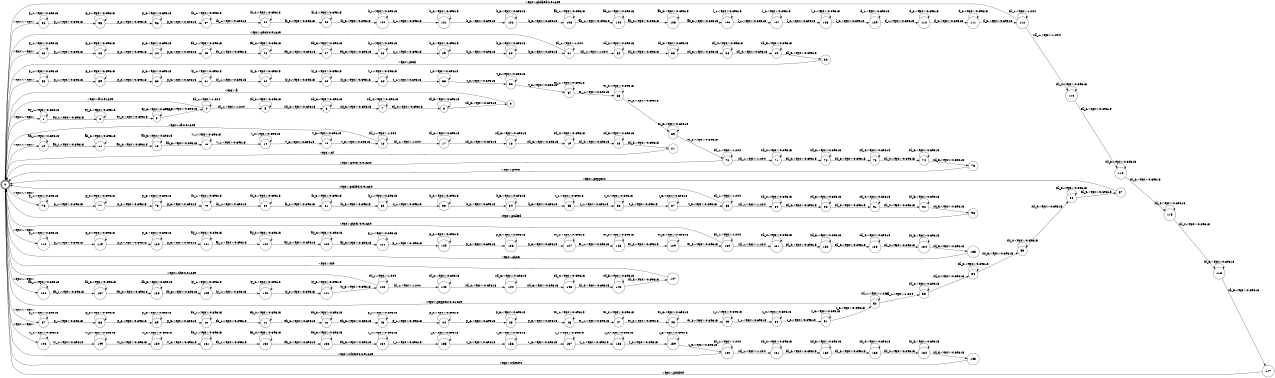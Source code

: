 digraph FST {
rankdir = LR;
size = "8.5,11";
center = 1;
orientation = Portrait;
ranksep = "0.4";
nodesep = "0.25";
0 [label = "0", shape = doublecircle, style = bold, fontsize = 14]
	0 -> 1 [label = "<eps>:<eps>", fontsize = 14];
	0 -> 10 [label = "<eps>:<eps>", fontsize = 14];
	0 -> 22 [label = "<eps>:<eps>", fontsize = 14];
	0 -> 37 [label = "<eps>:<eps>", fontsize = 14];
	0 -> 58 [label = "<eps>:<eps>", fontsize = 14];
	0 -> 76 [label = "<eps>:<eps>", fontsize = 14];
	0 -> 94 [label = "<eps>:<eps>", fontsize = 14];
	0 -> 118 [label = "<eps>:<eps>", fontsize = 14];
	0 -> 136 [label = "<eps>:<eps>", fontsize = 14];
	0 -> 148 [label = "<eps>:<eps>", fontsize = 14];
1 [label = "1", shape = circle, style = solid, fontsize = 14]
	1 -> 1 [label = "ey_1:<eps>/0.69315", fontsize = 14];
	1 -> 2 [label = "ey_1:<eps>/0.69315", fontsize = 14];
2 [label = "2", shape = circle, style = solid, fontsize = 14]
	2 -> 2 [label = "ey_2:<eps>/0.69315", fontsize = 14];
	2 -> 3 [label = "ey_2:<eps>/0.69315", fontsize = 14];
3 [label = "3", shape = circle, style = solid, fontsize = 14]
	3 -> 3 [label = "ey_3:<eps>/0.69315", fontsize = 14];
	3 -> 4 [label = "ey_3:<eps>/0.69315", fontsize = 14];
4 [label = "4", shape = circle, style = solid, fontsize = 14]
	4 -> 0 [label = "<eps>:a/0.91629", fontsize = 14];
	4 -> 4 [label = "sil_1:<eps>/1.204", fontsize = 14];
	4 -> 5 [label = "sil_1:<eps>/1.204", fontsize = 14];
5 [label = "5", shape = circle, style = solid, fontsize = 14]
	5 -> 5 [label = "sil_2:<eps>/0.69315", fontsize = 14];
	5 -> 6 [label = "sil_2:<eps>/0.69315", fontsize = 14];
6 [label = "6", shape = circle, style = solid, fontsize = 14]
	6 -> 6 [label = "sil_3:<eps>/0.69315", fontsize = 14];
	6 -> 7 [label = "sil_3:<eps>/0.69315", fontsize = 14];
7 [label = "7", shape = circle, style = solid, fontsize = 14]
	7 -> 7 [label = "sil_4:<eps>/0.69315", fontsize = 14];
	7 -> 8 [label = "sil_4:<eps>/0.69315", fontsize = 14];
8 [label = "8", shape = circle, style = solid, fontsize = 14]
	8 -> 8 [label = "sil_5:<eps>/0.69315", fontsize = 14];
	8 -> 9 [label = "sil_5:<eps>/0.69315", fontsize = 14];
9 [label = "9", shape = circle, style = solid, fontsize = 14]
	9 -> 0 [label = "<eps>:a", fontsize = 14];
10 [label = "10", shape = circle, style = solid, fontsize = 14]
	10 -> 10 [label = "ah_1:<eps>/0.69315", fontsize = 14];
	10 -> 11 [label = "ah_1:<eps>/0.69315", fontsize = 14];
11 [label = "11", shape = circle, style = solid, fontsize = 14]
	11 -> 11 [label = "ah_2:<eps>/0.69315", fontsize = 14];
	11 -> 12 [label = "ah_2:<eps>/0.69315", fontsize = 14];
12 [label = "12", shape = circle, style = solid, fontsize = 14]
	12 -> 12 [label = "ah_3:<eps>/0.69315", fontsize = 14];
	12 -> 13 [label = "ah_3:<eps>/0.69315", fontsize = 14];
13 [label = "13", shape = circle, style = solid, fontsize = 14]
	13 -> 13 [label = "v_1:<eps>/0.69315", fontsize = 14];
	13 -> 14 [label = "v_1:<eps>/0.69315", fontsize = 14];
14 [label = "14", shape = circle, style = solid, fontsize = 14]
	14 -> 14 [label = "v_2:<eps>/0.69315", fontsize = 14];
	14 -> 15 [label = "v_2:<eps>/0.69315", fontsize = 14];
15 [label = "15", shape = circle, style = solid, fontsize = 14]
	15 -> 15 [label = "v_3:<eps>/0.69315", fontsize = 14];
	15 -> 16 [label = "v_3:<eps>/0.69315", fontsize = 14];
16 [label = "16", shape = circle, style = solid, fontsize = 14]
	16 -> 0 [label = "<eps>:of/0.91629", fontsize = 14];
	16 -> 16 [label = "sil_1:<eps>/1.204", fontsize = 14];
	16 -> 17 [label = "sil_1:<eps>/1.204", fontsize = 14];
17 [label = "17", shape = circle, style = solid, fontsize = 14]
	17 -> 17 [label = "sil_2:<eps>/0.69315", fontsize = 14];
	17 -> 18 [label = "sil_2:<eps>/0.69315", fontsize = 14];
18 [label = "18", shape = circle, style = solid, fontsize = 14]
	18 -> 18 [label = "sil_3:<eps>/0.69315", fontsize = 14];
	18 -> 19 [label = "sil_3:<eps>/0.69315", fontsize = 14];
19 [label = "19", shape = circle, style = solid, fontsize = 14]
	19 -> 19 [label = "sil_4:<eps>/0.69315", fontsize = 14];
	19 -> 20 [label = "sil_4:<eps>/0.69315", fontsize = 14];
20 [label = "20", shape = circle, style = solid, fontsize = 14]
	20 -> 20 [label = "sil_5:<eps>/0.69315", fontsize = 14];
	20 -> 21 [label = "sil_5:<eps>/0.69315", fontsize = 14];
21 [label = "21", shape = circle, style = solid, fontsize = 14]
	21 -> 0 [label = "<eps>:of", fontsize = 14];
22 [label = "22", shape = circle, style = solid, fontsize = 14]
	22 -> 22 [label = "p_1:<eps>/0.69315", fontsize = 14];
	22 -> 23 [label = "p_1:<eps>/0.69315", fontsize = 14];
23 [label = "23", shape = circle, style = solid, fontsize = 14]
	23 -> 23 [label = "p_2:<eps>/0.69315", fontsize = 14];
	23 -> 24 [label = "p_2:<eps>/0.69315", fontsize = 14];
24 [label = "24", shape = circle, style = solid, fontsize = 14]
	24 -> 24 [label = "p_3:<eps>/0.69315", fontsize = 14];
	24 -> 25 [label = "p_3:<eps>/0.69315", fontsize = 14];
25 [label = "25", shape = circle, style = solid, fontsize = 14]
	25 -> 25 [label = "eh_1:<eps>/0.69315", fontsize = 14];
	25 -> 26 [label = "eh_1:<eps>/0.69315", fontsize = 14];
26 [label = "26", shape = circle, style = solid, fontsize = 14]
	26 -> 26 [label = "eh_2:<eps>/0.69315", fontsize = 14];
	26 -> 27 [label = "eh_2:<eps>/0.69315", fontsize = 14];
27 [label = "27", shape = circle, style = solid, fontsize = 14]
	27 -> 27 [label = "eh_3:<eps>/0.69315", fontsize = 14];
	27 -> 28 [label = "eh_3:<eps>/0.69315", fontsize = 14];
28 [label = "28", shape = circle, style = solid, fontsize = 14]
	28 -> 28 [label = "k_1:<eps>/0.69315", fontsize = 14];
	28 -> 29 [label = "k_1:<eps>/0.69315", fontsize = 14];
29 [label = "29", shape = circle, style = solid, fontsize = 14]
	29 -> 29 [label = "k_2:<eps>/0.69315", fontsize = 14];
	29 -> 30 [label = "k_2:<eps>/0.69315", fontsize = 14];
30 [label = "30", shape = circle, style = solid, fontsize = 14]
	30 -> 30 [label = "k_3:<eps>/0.69315", fontsize = 14];
	30 -> 31 [label = "k_3:<eps>/0.69315", fontsize = 14];
31 [label = "31", shape = circle, style = solid, fontsize = 14]
	31 -> 0 [label = "<eps>:peck/0.91629", fontsize = 14];
	31 -> 31 [label = "sil_1:<eps>/1.204", fontsize = 14];
	31 -> 32 [label = "sil_1:<eps>/1.204", fontsize = 14];
32 [label = "32", shape = circle, style = solid, fontsize = 14]
	32 -> 32 [label = "sil_2:<eps>/0.69315", fontsize = 14];
	32 -> 33 [label = "sil_2:<eps>/0.69315", fontsize = 14];
33 [label = "33", shape = circle, style = solid, fontsize = 14]
	33 -> 33 [label = "sil_3:<eps>/0.69315", fontsize = 14];
	33 -> 34 [label = "sil_3:<eps>/0.69315", fontsize = 14];
34 [label = "34", shape = circle, style = solid, fontsize = 14]
	34 -> 34 [label = "sil_4:<eps>/0.69315", fontsize = 14];
	34 -> 35 [label = "sil_4:<eps>/0.69315", fontsize = 14];
35 [label = "35", shape = circle, style = solid, fontsize = 14]
	35 -> 35 [label = "sil_5:<eps>/0.69315", fontsize = 14];
	35 -> 36 [label = "sil_5:<eps>/0.69315", fontsize = 14];
36 [label = "36", shape = circle, style = solid, fontsize = 14]
	36 -> 0 [label = "<eps>:peck", fontsize = 14];
37 [label = "37", shape = circle, style = solid, fontsize = 14]
	37 -> 37 [label = "p_1:<eps>/0.69315", fontsize = 14];
	37 -> 38 [label = "p_1:<eps>/0.69315", fontsize = 14];
38 [label = "38", shape = circle, style = solid, fontsize = 14]
	38 -> 38 [label = "p_2:<eps>/0.69315", fontsize = 14];
	38 -> 39 [label = "p_2:<eps>/0.69315", fontsize = 14];
39 [label = "39", shape = circle, style = solid, fontsize = 14]
	39 -> 39 [label = "p_3:<eps>/0.69315", fontsize = 14];
	39 -> 40 [label = "p_3:<eps>/0.69315", fontsize = 14];
40 [label = "40", shape = circle, style = solid, fontsize = 14]
	40 -> 40 [label = "eh_1:<eps>/0.69315", fontsize = 14];
	40 -> 41 [label = "eh_1:<eps>/0.69315", fontsize = 14];
41 [label = "41", shape = circle, style = solid, fontsize = 14]
	41 -> 41 [label = "eh_2:<eps>/0.69315", fontsize = 14];
	41 -> 42 [label = "eh_2:<eps>/0.69315", fontsize = 14];
42 [label = "42", shape = circle, style = solid, fontsize = 14]
	42 -> 42 [label = "eh_3:<eps>/0.69315", fontsize = 14];
	42 -> 43 [label = "eh_3:<eps>/0.69315", fontsize = 14];
43 [label = "43", shape = circle, style = solid, fontsize = 14]
	43 -> 43 [label = "p_1:<eps>/0.69315", fontsize = 14];
	43 -> 44 [label = "p_1:<eps>/0.69315", fontsize = 14];
44 [label = "44", shape = circle, style = solid, fontsize = 14]
	44 -> 44 [label = "p_2:<eps>/0.69315", fontsize = 14];
	44 -> 45 [label = "p_2:<eps>/0.69315", fontsize = 14];
45 [label = "45", shape = circle, style = solid, fontsize = 14]
	45 -> 45 [label = "p_3:<eps>/0.69315", fontsize = 14];
	45 -> 46 [label = "p_3:<eps>/0.69315", fontsize = 14];
46 [label = "46", shape = circle, style = solid, fontsize = 14]
	46 -> 46 [label = "er_1:<eps>/0.69315", fontsize = 14];
	46 -> 47 [label = "er_1:<eps>/0.69315", fontsize = 14];
47 [label = "47", shape = circle, style = solid, fontsize = 14]
	47 -> 47 [label = "er_2:<eps>/0.69315", fontsize = 14];
	47 -> 48 [label = "er_2:<eps>/0.69315", fontsize = 14];
48 [label = "48", shape = circle, style = solid, fontsize = 14]
	48 -> 48 [label = "er_3:<eps>/0.69315", fontsize = 14];
	48 -> 49 [label = "er_3:<eps>/0.69315", fontsize = 14];
49 [label = "49", shape = circle, style = solid, fontsize = 14]
	49 -> 49 [label = "z_1:<eps>/0.69315", fontsize = 14];
	49 -> 50 [label = "z_1:<eps>/0.69315", fontsize = 14];
50 [label = "50", shape = circle, style = solid, fontsize = 14]
	50 -> 50 [label = "z_2:<eps>/0.69315", fontsize = 14];
	50 -> 51 [label = "z_2:<eps>/0.69315", fontsize = 14];
51 [label = "51", shape = circle, style = solid, fontsize = 14]
	51 -> 51 [label = "z_3:<eps>/0.69315", fontsize = 14];
	51 -> 52 [label = "z_3:<eps>/0.69315", fontsize = 14];
52 [label = "52", shape = circle, style = solid, fontsize = 14]
	52 -> 0 [label = "<eps>:peppers/0.91629", fontsize = 14];
	52 -> 52 [label = "sil_1:<eps>/1.204", fontsize = 14];
	52 -> 53 [label = "sil_1:<eps>/1.204", fontsize = 14];
53 [label = "53", shape = circle, style = solid, fontsize = 14]
	53 -> 53 [label = "sil_2:<eps>/0.69315", fontsize = 14];
	53 -> 54 [label = "sil_2:<eps>/0.69315", fontsize = 14];
54 [label = "54", shape = circle, style = solid, fontsize = 14]
	54 -> 54 [label = "sil_3:<eps>/0.69315", fontsize = 14];
	54 -> 55 [label = "sil_3:<eps>/0.69315", fontsize = 14];
55 [label = "55", shape = circle, style = solid, fontsize = 14]
	55 -> 55 [label = "sil_4:<eps>/0.69315", fontsize = 14];
	55 -> 56 [label = "sil_4:<eps>/0.69315", fontsize = 14];
56 [label = "56", shape = circle, style = solid, fontsize = 14]
	56 -> 56 [label = "sil_5:<eps>/0.69315", fontsize = 14];
	56 -> 57 [label = "sil_5:<eps>/0.69315", fontsize = 14];
57 [label = "57", shape = circle, style = solid, fontsize = 14]
	57 -> 0 [label = "<eps>:peppers", fontsize = 14];
58 [label = "58", shape = circle, style = solid, fontsize = 14]
	58 -> 58 [label = "p_1:<eps>/0.69315", fontsize = 14];
	58 -> 59 [label = "p_1:<eps>/0.69315", fontsize = 14];
59 [label = "59", shape = circle, style = solid, fontsize = 14]
	59 -> 59 [label = "p_2:<eps>/0.69315", fontsize = 14];
	59 -> 60 [label = "p_2:<eps>/0.69315", fontsize = 14];
60 [label = "60", shape = circle, style = solid, fontsize = 14]
	60 -> 60 [label = "p_3:<eps>/0.69315", fontsize = 14];
	60 -> 61 [label = "p_3:<eps>/0.69315", fontsize = 14];
61 [label = "61", shape = circle, style = solid, fontsize = 14]
	61 -> 61 [label = "iy_1:<eps>/0.69315", fontsize = 14];
	61 -> 62 [label = "iy_1:<eps>/0.69315", fontsize = 14];
62 [label = "62", shape = circle, style = solid, fontsize = 14]
	62 -> 62 [label = "iy_2:<eps>/0.69315", fontsize = 14];
	62 -> 63 [label = "iy_2:<eps>/0.69315", fontsize = 14];
63 [label = "63", shape = circle, style = solid, fontsize = 14]
	63 -> 63 [label = "iy_3:<eps>/0.69315", fontsize = 14];
	63 -> 64 [label = "iy_3:<eps>/0.69315", fontsize = 14];
64 [label = "64", shape = circle, style = solid, fontsize = 14]
	64 -> 64 [label = "t_1:<eps>/0.69315", fontsize = 14];
	64 -> 65 [label = "t_1:<eps>/0.69315", fontsize = 14];
65 [label = "65", shape = circle, style = solid, fontsize = 14]
	65 -> 65 [label = "t_2:<eps>/0.69315", fontsize = 14];
	65 -> 66 [label = "t_2:<eps>/0.69315", fontsize = 14];
66 [label = "66", shape = circle, style = solid, fontsize = 14]
	66 -> 66 [label = "t_3:<eps>/0.69315", fontsize = 14];
	66 -> 67 [label = "t_3:<eps>/0.69315", fontsize = 14];
67 [label = "67", shape = circle, style = solid, fontsize = 14]
	67 -> 67 [label = "er_1:<eps>/0.69315", fontsize = 14];
	67 -> 68 [label = "er_1:<eps>/0.69315", fontsize = 14];
68 [label = "68", shape = circle, style = solid, fontsize = 14]
	68 -> 68 [label = "er_2:<eps>/0.69315", fontsize = 14];
	68 -> 69 [label = "er_2:<eps>/0.69315", fontsize = 14];
69 [label = "69", shape = circle, style = solid, fontsize = 14]
	69 -> 69 [label = "er_3:<eps>/0.69315", fontsize = 14];
	69 -> 70 [label = "er_3:<eps>/0.69315", fontsize = 14];
70 [label = "70", shape = circle, style = solid, fontsize = 14]
	70 -> 0 [label = "<eps>:peter/0.91629", fontsize = 14];
	70 -> 70 [label = "sil_1:<eps>/1.204", fontsize = 14];
	70 -> 71 [label = "sil_1:<eps>/1.204", fontsize = 14];
71 [label = "71", shape = circle, style = solid, fontsize = 14]
	71 -> 71 [label = "sil_2:<eps>/0.69315", fontsize = 14];
	71 -> 72 [label = "sil_2:<eps>/0.69315", fontsize = 14];
72 [label = "72", shape = circle, style = solid, fontsize = 14]
	72 -> 72 [label = "sil_3:<eps>/0.69315", fontsize = 14];
	72 -> 73 [label = "sil_3:<eps>/0.69315", fontsize = 14];
73 [label = "73", shape = circle, style = solid, fontsize = 14]
	73 -> 73 [label = "sil_4:<eps>/0.69315", fontsize = 14];
	73 -> 74 [label = "sil_4:<eps>/0.69315", fontsize = 14];
74 [label = "74", shape = circle, style = solid, fontsize = 14]
	74 -> 74 [label = "sil_5:<eps>/0.69315", fontsize = 14];
	74 -> 75 [label = "sil_5:<eps>/0.69315", fontsize = 14];
75 [label = "75", shape = circle, style = solid, fontsize = 14]
	75 -> 0 [label = "<eps>:peter", fontsize = 14];
76 [label = "76", shape = circle, style = solid, fontsize = 14]
	76 -> 76 [label = "p_1:<eps>/0.69315", fontsize = 14];
	76 -> 77 [label = "p_1:<eps>/0.69315", fontsize = 14];
77 [label = "77", shape = circle, style = solid, fontsize = 14]
	77 -> 77 [label = "p_2:<eps>/0.69315", fontsize = 14];
	77 -> 78 [label = "p_2:<eps>/0.69315", fontsize = 14];
78 [label = "78", shape = circle, style = solid, fontsize = 14]
	78 -> 78 [label = "p_3:<eps>/0.69315", fontsize = 14];
	78 -> 79 [label = "p_3:<eps>/0.69315", fontsize = 14];
79 [label = "79", shape = circle, style = solid, fontsize = 14]
	79 -> 79 [label = "ih_1:<eps>/0.69315", fontsize = 14];
	79 -> 80 [label = "ih_1:<eps>/0.69315", fontsize = 14];
80 [label = "80", shape = circle, style = solid, fontsize = 14]
	80 -> 80 [label = "ih_2:<eps>/0.69315", fontsize = 14];
	80 -> 81 [label = "ih_2:<eps>/0.69315", fontsize = 14];
81 [label = "81", shape = circle, style = solid, fontsize = 14]
	81 -> 81 [label = "ih_3:<eps>/0.69315", fontsize = 14];
	81 -> 82 [label = "ih_3:<eps>/0.69315", fontsize = 14];
82 [label = "82", shape = circle, style = solid, fontsize = 14]
	82 -> 82 [label = "k_1:<eps>/0.69315", fontsize = 14];
	82 -> 83 [label = "k_1:<eps>/0.69315", fontsize = 14];
83 [label = "83", shape = circle, style = solid, fontsize = 14]
	83 -> 83 [label = "k_2:<eps>/0.69315", fontsize = 14];
	83 -> 84 [label = "k_2:<eps>/0.69315", fontsize = 14];
84 [label = "84", shape = circle, style = solid, fontsize = 14]
	84 -> 84 [label = "k_3:<eps>/0.69315", fontsize = 14];
	84 -> 85 [label = "k_3:<eps>/0.69315", fontsize = 14];
85 [label = "85", shape = circle, style = solid, fontsize = 14]
	85 -> 85 [label = "t_1:<eps>/0.69315", fontsize = 14];
	85 -> 86 [label = "t_1:<eps>/0.69315", fontsize = 14];
86 [label = "86", shape = circle, style = solid, fontsize = 14]
	86 -> 86 [label = "t_2:<eps>/0.69315", fontsize = 14];
	86 -> 87 [label = "t_2:<eps>/0.69315", fontsize = 14];
87 [label = "87", shape = circle, style = solid, fontsize = 14]
	87 -> 87 [label = "t_3:<eps>/0.69315", fontsize = 14];
	87 -> 88 [label = "t_3:<eps>/0.69315", fontsize = 14];
88 [label = "88", shape = circle, style = solid, fontsize = 14]
	88 -> 0 [label = "<eps>:picked/0.91629", fontsize = 14];
	88 -> 88 [label = "sil_1:<eps>/1.204", fontsize = 14];
	88 -> 89 [label = "sil_1:<eps>/1.204", fontsize = 14];
89 [label = "89", shape = circle, style = solid, fontsize = 14]
	89 -> 89 [label = "sil_2:<eps>/0.69315", fontsize = 14];
	89 -> 90 [label = "sil_2:<eps>/0.69315", fontsize = 14];
90 [label = "90", shape = circle, style = solid, fontsize = 14]
	90 -> 90 [label = "sil_3:<eps>/0.69315", fontsize = 14];
	90 -> 91 [label = "sil_3:<eps>/0.69315", fontsize = 14];
91 [label = "91", shape = circle, style = solid, fontsize = 14]
	91 -> 91 [label = "sil_4:<eps>/0.69315", fontsize = 14];
	91 -> 92 [label = "sil_4:<eps>/0.69315", fontsize = 14];
92 [label = "92", shape = circle, style = solid, fontsize = 14]
	92 -> 92 [label = "sil_5:<eps>/0.69315", fontsize = 14];
	92 -> 93 [label = "sil_5:<eps>/0.69315", fontsize = 14];
93 [label = "93", shape = circle, style = solid, fontsize = 14]
	93 -> 0 [label = "<eps>:picked", fontsize = 14];
94 [label = "94", shape = circle, style = solid, fontsize = 14]
	94 -> 94 [label = "p_1:<eps>/0.69315", fontsize = 14];
	94 -> 95 [label = "p_1:<eps>/0.69315", fontsize = 14];
95 [label = "95", shape = circle, style = solid, fontsize = 14]
	95 -> 95 [label = "p_2:<eps>/0.69315", fontsize = 14];
	95 -> 96 [label = "p_2:<eps>/0.69315", fontsize = 14];
96 [label = "96", shape = circle, style = solid, fontsize = 14]
	96 -> 96 [label = "p_3:<eps>/0.69315", fontsize = 14];
	96 -> 97 [label = "p_3:<eps>/0.69315", fontsize = 14];
97 [label = "97", shape = circle, style = solid, fontsize = 14]
	97 -> 97 [label = "ih_1:<eps>/0.69315", fontsize = 14];
	97 -> 98 [label = "ih_1:<eps>/0.69315", fontsize = 14];
98 [label = "98", shape = circle, style = solid, fontsize = 14]
	98 -> 98 [label = "ih_2:<eps>/0.69315", fontsize = 14];
	98 -> 99 [label = "ih_2:<eps>/0.69315", fontsize = 14];
99 [label = "99", shape = circle, style = solid, fontsize = 14]
	99 -> 99 [label = "ih_3:<eps>/0.69315", fontsize = 14];
	99 -> 100 [label = "ih_3:<eps>/0.69315", fontsize = 14];
100 [label = "100", shape = circle, style = solid, fontsize = 14]
	100 -> 100 [label = "k_1:<eps>/0.69315", fontsize = 14];
	100 -> 101 [label = "k_1:<eps>/0.69315", fontsize = 14];
101 [label = "101", shape = circle, style = solid, fontsize = 14]
	101 -> 101 [label = "k_2:<eps>/0.69315", fontsize = 14];
	101 -> 102 [label = "k_2:<eps>/0.69315", fontsize = 14];
102 [label = "102", shape = circle, style = solid, fontsize = 14]
	102 -> 102 [label = "k_3:<eps>/0.69315", fontsize = 14];
	102 -> 103 [label = "k_3:<eps>/0.69315", fontsize = 14];
103 [label = "103", shape = circle, style = solid, fontsize = 14]
	103 -> 103 [label = "ah_1:<eps>/0.69315", fontsize = 14];
	103 -> 104 [label = "ah_1:<eps>/0.69315", fontsize = 14];
104 [label = "104", shape = circle, style = solid, fontsize = 14]
	104 -> 104 [label = "ah_2:<eps>/0.69315", fontsize = 14];
	104 -> 105 [label = "ah_2:<eps>/0.69315", fontsize = 14];
105 [label = "105", shape = circle, style = solid, fontsize = 14]
	105 -> 105 [label = "ah_3:<eps>/0.69315", fontsize = 14];
	105 -> 106 [label = "ah_3:<eps>/0.69315", fontsize = 14];
106 [label = "106", shape = circle, style = solid, fontsize = 14]
	106 -> 106 [label = "l_1:<eps>/0.69315", fontsize = 14];
	106 -> 107 [label = "l_1:<eps>/0.69315", fontsize = 14];
107 [label = "107", shape = circle, style = solid, fontsize = 14]
	107 -> 107 [label = "l_2:<eps>/0.69315", fontsize = 14];
	107 -> 108 [label = "l_2:<eps>/0.69315", fontsize = 14];
108 [label = "108", shape = circle, style = solid, fontsize = 14]
	108 -> 108 [label = "l_3:<eps>/0.69315", fontsize = 14];
	108 -> 109 [label = "l_3:<eps>/0.69315", fontsize = 14];
109 [label = "109", shape = circle, style = solid, fontsize = 14]
	109 -> 109 [label = "d_1:<eps>/0.69315", fontsize = 14];
	109 -> 110 [label = "d_1:<eps>/0.69315", fontsize = 14];
110 [label = "110", shape = circle, style = solid, fontsize = 14]
	110 -> 110 [label = "d_2:<eps>/0.69315", fontsize = 14];
	110 -> 111 [label = "d_2:<eps>/0.69315", fontsize = 14];
111 [label = "111", shape = circle, style = solid, fontsize = 14]
	111 -> 111 [label = "d_3:<eps>/0.69315", fontsize = 14];
	111 -> 112 [label = "d_3:<eps>/0.69315", fontsize = 14];
112 [label = "112", shape = circle, style = solid, fontsize = 14]
	112 -> 0 [label = "<eps>:pickled/0.91629", fontsize = 14];
	112 -> 112 [label = "sil_1:<eps>/1.204", fontsize = 14];
	112 -> 113 [label = "sil_1:<eps>/1.204", fontsize = 14];
113 [label = "113", shape = circle, style = solid, fontsize = 14]
	113 -> 113 [label = "sil_2:<eps>/0.69315", fontsize = 14];
	113 -> 114 [label = "sil_2:<eps>/0.69315", fontsize = 14];
114 [label = "114", shape = circle, style = solid, fontsize = 14]
	114 -> 114 [label = "sil_3:<eps>/0.69315", fontsize = 14];
	114 -> 115 [label = "sil_3:<eps>/0.69315", fontsize = 14];
115 [label = "115", shape = circle, style = solid, fontsize = 14]
	115 -> 115 [label = "sil_4:<eps>/0.69315", fontsize = 14];
	115 -> 116 [label = "sil_4:<eps>/0.69315", fontsize = 14];
116 [label = "116", shape = circle, style = solid, fontsize = 14]
	116 -> 116 [label = "sil_5:<eps>/0.69315", fontsize = 14];
	116 -> 117 [label = "sil_5:<eps>/0.69315", fontsize = 14];
117 [label = "117", shape = circle, style = solid, fontsize = 14]
	117 -> 0 [label = "<eps>:pickled", fontsize = 14];
118 [label = "118", shape = circle, style = solid, fontsize = 14]
	118 -> 118 [label = "p_1:<eps>/0.69315", fontsize = 14];
	118 -> 119 [label = "p_1:<eps>/0.69315", fontsize = 14];
119 [label = "119", shape = circle, style = solid, fontsize = 14]
	119 -> 119 [label = "p_2:<eps>/0.69315", fontsize = 14];
	119 -> 120 [label = "p_2:<eps>/0.69315", fontsize = 14];
120 [label = "120", shape = circle, style = solid, fontsize = 14]
	120 -> 120 [label = "p_3:<eps>/0.69315", fontsize = 14];
	120 -> 121 [label = "p_3:<eps>/0.69315", fontsize = 14];
121 [label = "121", shape = circle, style = solid, fontsize = 14]
	121 -> 121 [label = "ay_1:<eps>/0.69315", fontsize = 14];
	121 -> 122 [label = "ay_1:<eps>/0.69315", fontsize = 14];
122 [label = "122", shape = circle, style = solid, fontsize = 14]
	122 -> 122 [label = "ay_2:<eps>/0.69315", fontsize = 14];
	122 -> 123 [label = "ay_2:<eps>/0.69315", fontsize = 14];
123 [label = "123", shape = circle, style = solid, fontsize = 14]
	123 -> 123 [label = "ay_3:<eps>/0.69315", fontsize = 14];
	123 -> 124 [label = "ay_3:<eps>/0.69315", fontsize = 14];
124 [label = "124", shape = circle, style = solid, fontsize = 14]
	124 -> 124 [label = "p_1:<eps>/0.69315", fontsize = 14];
	124 -> 125 [label = "p_1:<eps>/0.69315", fontsize = 14];
125 [label = "125", shape = circle, style = solid, fontsize = 14]
	125 -> 125 [label = "p_2:<eps>/0.69315", fontsize = 14];
	125 -> 126 [label = "p_2:<eps>/0.69315", fontsize = 14];
126 [label = "126", shape = circle, style = solid, fontsize = 14]
	126 -> 126 [label = "p_3:<eps>/0.69315", fontsize = 14];
	126 -> 127 [label = "p_3:<eps>/0.69315", fontsize = 14];
127 [label = "127", shape = circle, style = solid, fontsize = 14]
	127 -> 127 [label = "er_1:<eps>/0.69315", fontsize = 14];
	127 -> 128 [label = "er_1:<eps>/0.69315", fontsize = 14];
128 [label = "128", shape = circle, style = solid, fontsize = 14]
	128 -> 128 [label = "er_2:<eps>/0.69315", fontsize = 14];
	128 -> 129 [label = "er_2:<eps>/0.69315", fontsize = 14];
129 [label = "129", shape = circle, style = solid, fontsize = 14]
	129 -> 129 [label = "er_3:<eps>/0.69315", fontsize = 14];
	129 -> 130 [label = "er_3:<eps>/0.69315", fontsize = 14];
130 [label = "130", shape = circle, style = solid, fontsize = 14]
	130 -> 0 [label = "<eps>:piper/0.91629", fontsize = 14];
	130 -> 130 [label = "sil_1:<eps>/1.204", fontsize = 14];
	130 -> 131 [label = "sil_1:<eps>/1.204", fontsize = 14];
131 [label = "131", shape = circle, style = solid, fontsize = 14]
	131 -> 131 [label = "sil_2:<eps>/0.69315", fontsize = 14];
	131 -> 132 [label = "sil_2:<eps>/0.69315", fontsize = 14];
132 [label = "132", shape = circle, style = solid, fontsize = 14]
	132 -> 132 [label = "sil_3:<eps>/0.69315", fontsize = 14];
	132 -> 133 [label = "sil_3:<eps>/0.69315", fontsize = 14];
133 [label = "133", shape = circle, style = solid, fontsize = 14]
	133 -> 133 [label = "sil_4:<eps>/0.69315", fontsize = 14];
	133 -> 134 [label = "sil_4:<eps>/0.69315", fontsize = 14];
134 [label = "134", shape = circle, style = solid, fontsize = 14]
	134 -> 134 [label = "sil_5:<eps>/0.69315", fontsize = 14];
	134 -> 135 [label = "sil_5:<eps>/0.69315", fontsize = 14];
135 [label = "135", shape = circle, style = solid, fontsize = 14]
	135 -> 0 [label = "<eps>:piper", fontsize = 14];
136 [label = "136", shape = circle, style = solid, fontsize = 14]
	136 -> 136 [label = "dh_1:<eps>/0.69315", fontsize = 14];
	136 -> 137 [label = "dh_1:<eps>/0.69315", fontsize = 14];
137 [label = "137", shape = circle, style = solid, fontsize = 14]
	137 -> 137 [label = "dh_2:<eps>/0.69315", fontsize = 14];
	137 -> 138 [label = "dh_2:<eps>/0.69315", fontsize = 14];
138 [label = "138", shape = circle, style = solid, fontsize = 14]
	138 -> 138 [label = "dh_3:<eps>/0.69315", fontsize = 14];
	138 -> 139 [label = "dh_3:<eps>/0.69315", fontsize = 14];
139 [label = "139", shape = circle, style = solid, fontsize = 14]
	139 -> 139 [label = "iy_1:<eps>/0.69315", fontsize = 14];
	139 -> 140 [label = "iy_1:<eps>/0.69315", fontsize = 14];
140 [label = "140", shape = circle, style = solid, fontsize = 14]
	140 -> 140 [label = "iy_2:<eps>/0.69315", fontsize = 14];
	140 -> 141 [label = "iy_2:<eps>/0.69315", fontsize = 14];
141 [label = "141", shape = circle, style = solid, fontsize = 14]
	141 -> 141 [label = "iy_3:<eps>/0.69315", fontsize = 14];
	141 -> 142 [label = "iy_3:<eps>/0.69315", fontsize = 14];
142 [label = "142", shape = circle, style = solid, fontsize = 14]
	142 -> 0 [label = "<eps>:the/0.91629", fontsize = 14];
	142 -> 142 [label = "sil_1:<eps>/1.204", fontsize = 14];
	142 -> 143 [label = "sil_1:<eps>/1.204", fontsize = 14];
143 [label = "143", shape = circle, style = solid, fontsize = 14]
	143 -> 143 [label = "sil_2:<eps>/0.69315", fontsize = 14];
	143 -> 144 [label = "sil_2:<eps>/0.69315", fontsize = 14];
144 [label = "144", shape = circle, style = solid, fontsize = 14]
	144 -> 144 [label = "sil_3:<eps>/0.69315", fontsize = 14];
	144 -> 145 [label = "sil_3:<eps>/0.69315", fontsize = 14];
145 [label = "145", shape = circle, style = solid, fontsize = 14]
	145 -> 145 [label = "sil_4:<eps>/0.69315", fontsize = 14];
	145 -> 146 [label = "sil_4:<eps>/0.69315", fontsize = 14];
146 [label = "146", shape = circle, style = solid, fontsize = 14]
	146 -> 146 [label = "sil_5:<eps>/0.69315", fontsize = 14];
	146 -> 147 [label = "sil_5:<eps>/0.69315", fontsize = 14];
147 [label = "147", shape = circle, style = solid, fontsize = 14]
	147 -> 0 [label = "<eps>:the", fontsize = 14];
148 [label = "148", shape = circle, style = solid, fontsize = 14]
	148 -> 148 [label = "w_1:<eps>/0.69315", fontsize = 14];
	148 -> 149 [label = "w_1:<eps>/0.69315", fontsize = 14];
149 [label = "149", shape = circle, style = solid, fontsize = 14]
	149 -> 149 [label = "w_2:<eps>/0.69315", fontsize = 14];
	149 -> 150 [label = "w_2:<eps>/0.69315", fontsize = 14];
150 [label = "150", shape = circle, style = solid, fontsize = 14]
	150 -> 150 [label = "w_3:<eps>/0.69315", fontsize = 14];
	150 -> 151 [label = "w_3:<eps>/0.69315", fontsize = 14];
151 [label = "151", shape = circle, style = solid, fontsize = 14]
	151 -> 151 [label = "eh_1:<eps>/0.69315", fontsize = 14];
	151 -> 152 [label = "eh_1:<eps>/0.69315", fontsize = 14];
152 [label = "152", shape = circle, style = solid, fontsize = 14]
	152 -> 152 [label = "eh_2:<eps>/0.69315", fontsize = 14];
	152 -> 153 [label = "eh_2:<eps>/0.69315", fontsize = 14];
153 [label = "153", shape = circle, style = solid, fontsize = 14]
	153 -> 153 [label = "eh_3:<eps>/0.69315", fontsize = 14];
	153 -> 154 [label = "eh_3:<eps>/0.69315", fontsize = 14];
154 [label = "154", shape = circle, style = solid, fontsize = 14]
	154 -> 154 [label = "r_1:<eps>/0.69315", fontsize = 14];
	154 -> 155 [label = "r_1:<eps>/0.69315", fontsize = 14];
155 [label = "155", shape = circle, style = solid, fontsize = 14]
	155 -> 155 [label = "r_2:<eps>/0.69315", fontsize = 14];
	155 -> 156 [label = "r_2:<eps>/0.69315", fontsize = 14];
156 [label = "156", shape = circle, style = solid, fontsize = 14]
	156 -> 156 [label = "r_3:<eps>/0.69315", fontsize = 14];
	156 -> 157 [label = "r_3:<eps>/0.69315", fontsize = 14];
157 [label = "157", shape = circle, style = solid, fontsize = 14]
	157 -> 157 [label = "z_1:<eps>/0.69315", fontsize = 14];
	157 -> 158 [label = "z_1:<eps>/0.69315", fontsize = 14];
158 [label = "158", shape = circle, style = solid, fontsize = 14]
	158 -> 158 [label = "z_2:<eps>/0.69315", fontsize = 14];
	158 -> 159 [label = "z_2:<eps>/0.69315", fontsize = 14];
159 [label = "159", shape = circle, style = solid, fontsize = 14]
	159 -> 159 [label = "z_3:<eps>/0.69315", fontsize = 14];
	159 -> 160 [label = "z_3:<eps>/0.69315", fontsize = 14];
160 [label = "160", shape = circle, style = solid, fontsize = 14]
	160 -> 0 [label = "<eps>:where's/0.91629", fontsize = 14];
	160 -> 160 [label = "sil_1:<eps>/1.204", fontsize = 14];
	160 -> 161 [label = "sil_1:<eps>/1.204", fontsize = 14];
161 [label = "161", shape = circle, style = solid, fontsize = 14]
	161 -> 161 [label = "sil_2:<eps>/0.69315", fontsize = 14];
	161 -> 162 [label = "sil_2:<eps>/0.69315", fontsize = 14];
162 [label = "162", shape = circle, style = solid, fontsize = 14]
	162 -> 162 [label = "sil_3:<eps>/0.69315", fontsize = 14];
	162 -> 163 [label = "sil_3:<eps>/0.69315", fontsize = 14];
163 [label = "163", shape = circle, style = solid, fontsize = 14]
	163 -> 163 [label = "sil_4:<eps>/0.69315", fontsize = 14];
	163 -> 164 [label = "sil_4:<eps>/0.69315", fontsize = 14];
164 [label = "164", shape = circle, style = solid, fontsize = 14]
	164 -> 164 [label = "sil_5:<eps>/0.69315", fontsize = 14];
	164 -> 165 [label = "sil_5:<eps>/0.69315", fontsize = 14];
165 [label = "165", shape = circle, style = solid, fontsize = 14]
	165 -> 0 [label = "<eps>:where's", fontsize = 14];
}
